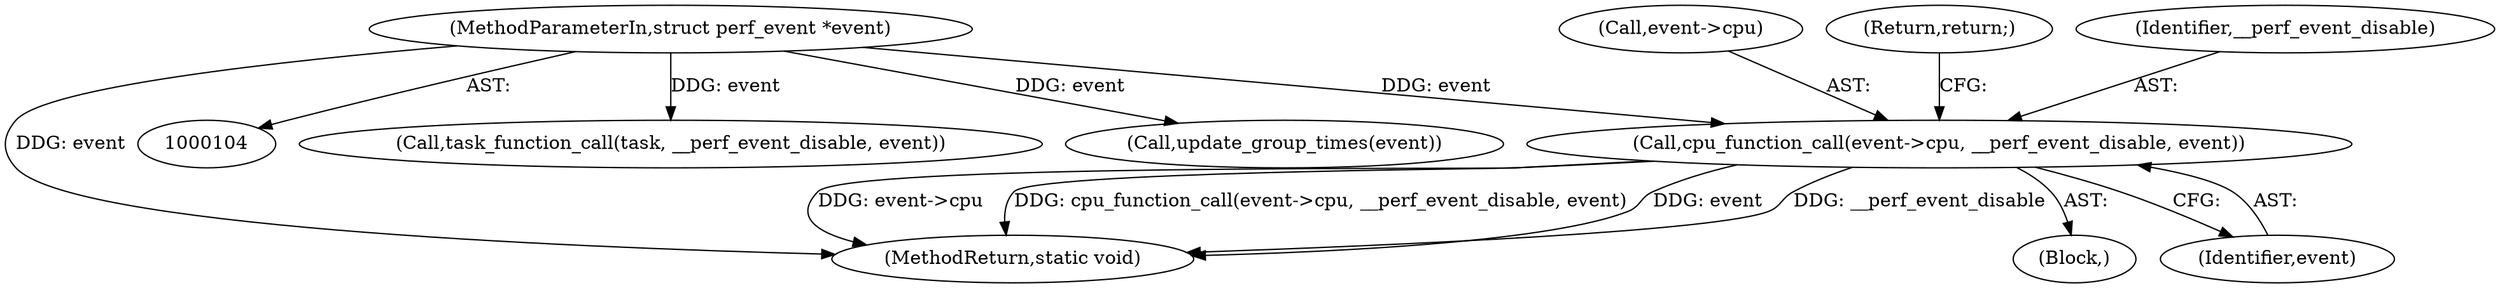 digraph "0_linux_f63a8daa5812afef4f06c962351687e1ff9ccb2b_0@pointer" {
"1000123" [label="(Call,cpu_function_call(event->cpu, __perf_event_disable, event))"];
"1000105" [label="(MethodParameterIn,struct perf_event *event)"];
"1000133" [label="(Call,task_function_call(task, __perf_event_disable, event))"];
"1000168" [label="(Call,update_group_times(event))"];
"1000105" [label="(MethodParameterIn,struct perf_event *event)"];
"1000180" [label="(MethodReturn,static void)"];
"1000122" [label="(Block,)"];
"1000123" [label="(Call,cpu_function_call(event->cpu, __perf_event_disable, event))"];
"1000124" [label="(Call,event->cpu)"];
"1000129" [label="(Return,return;)"];
"1000127" [label="(Identifier,__perf_event_disable)"];
"1000128" [label="(Identifier,event)"];
"1000123" -> "1000122"  [label="AST: "];
"1000123" -> "1000128"  [label="CFG: "];
"1000124" -> "1000123"  [label="AST: "];
"1000127" -> "1000123"  [label="AST: "];
"1000128" -> "1000123"  [label="AST: "];
"1000129" -> "1000123"  [label="CFG: "];
"1000123" -> "1000180"  [label="DDG: __perf_event_disable"];
"1000123" -> "1000180"  [label="DDG: event->cpu"];
"1000123" -> "1000180"  [label="DDG: cpu_function_call(event->cpu, __perf_event_disable, event)"];
"1000123" -> "1000180"  [label="DDG: event"];
"1000105" -> "1000123"  [label="DDG: event"];
"1000105" -> "1000104"  [label="AST: "];
"1000105" -> "1000180"  [label="DDG: event"];
"1000105" -> "1000133"  [label="DDG: event"];
"1000105" -> "1000168"  [label="DDG: event"];
}
